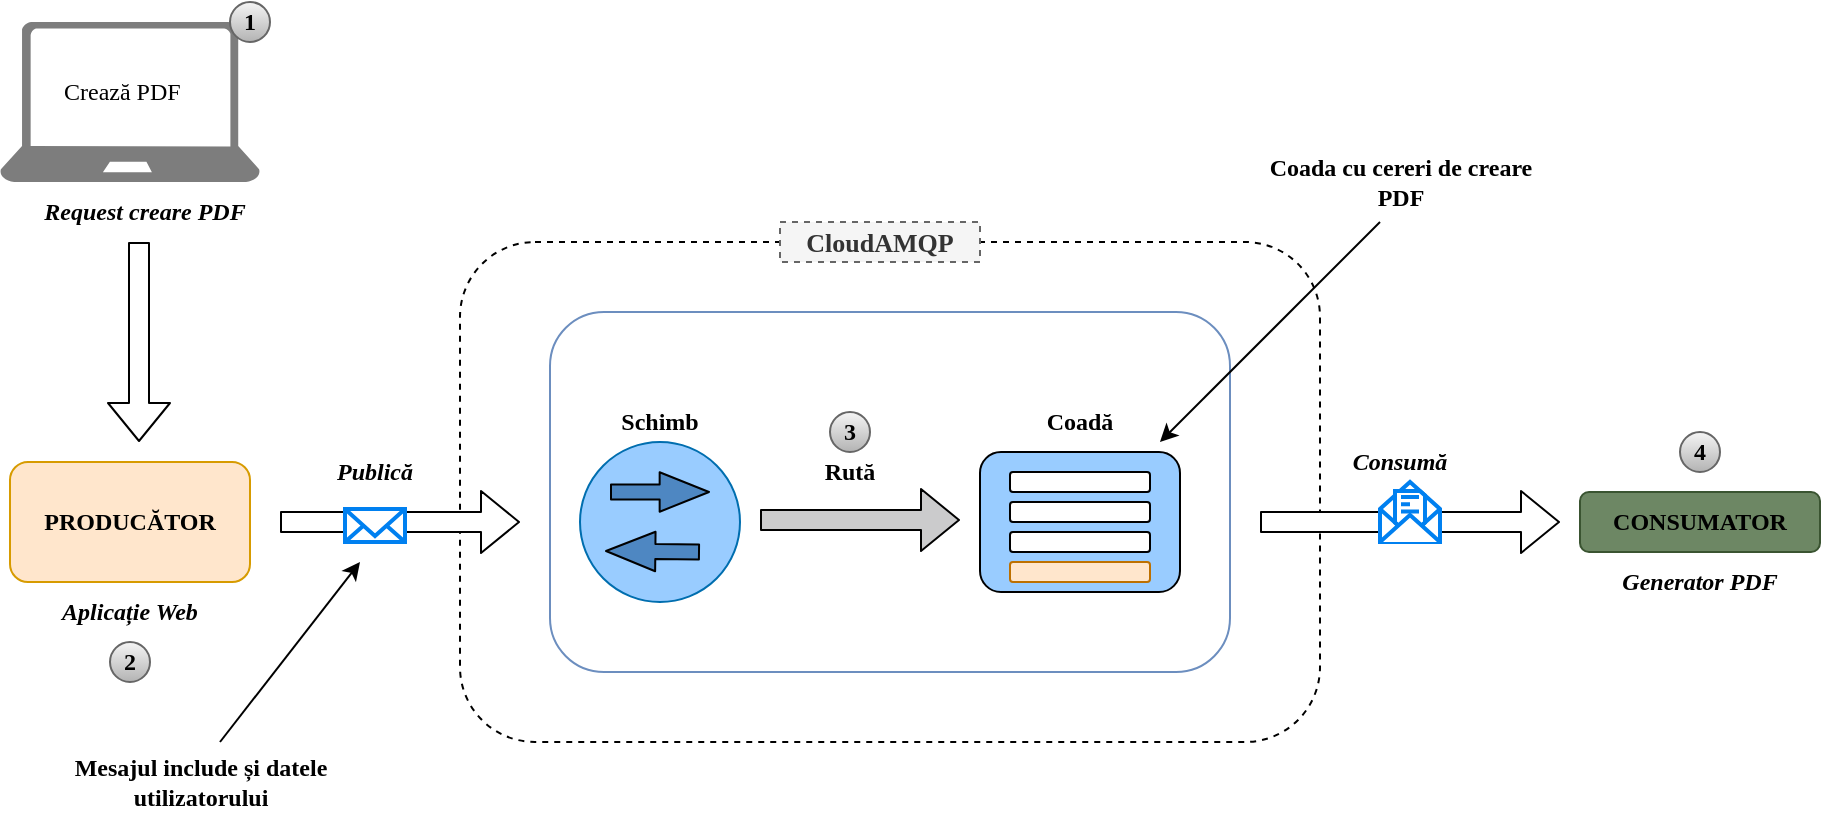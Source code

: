 <mxfile version="10.6.3" type="device"><diagram id="6NS3R0SwIzEwgv2dKqew" name="Page-1"><mxGraphModel dx="1162" dy="631" grid="1" gridSize="10" guides="1" tooltips="1" connect="1" arrows="1" fold="1" page="1" pageScale="1" pageWidth="850" pageHeight="1100" math="0" shadow="0"><root><mxCell id="0"/><mxCell id="1" parent="0"/><mxCell id="zAg-bM9P1likUsVJNdzD-1" value="" style="shadow=0;dashed=0;html=1;strokeColor=none;labelPosition=center;verticalLabelPosition=bottom;verticalAlign=top;align=center;shape=mxgraph.azure.laptop;fillColor=#7D7D7D;" parent="1" vertex="1"><mxGeometry x="110" y="140" width="130" height="80" as="geometry"/></mxCell><mxCell id="zAg-bM9P1likUsVJNdzD-3" value="&lt;font face=&quot;Verdana&quot;&gt;Crează PDF&lt;/font&gt;" style="text;html=1;resizable=0;points=[];autosize=1;align=left;verticalAlign=top;spacingTop=-4;rounded=0;" parent="1" vertex="1"><mxGeometry x="140" y="165" width="80" height="20" as="geometry"/></mxCell><mxCell id="zAg-bM9P1likUsVJNdzD-4" value="" style="shape=image;html=1;verticalAlign=top;verticalLabelPosition=bottom;labelBackgroundColor=#ffffff;imageAspect=0;aspect=fixed;image=https://cdn2.iconfinder.com/data/icons/font-awesome/1792/hand-pointer-o-128.png;rounded=0;rotation=-15;" parent="1" vertex="1"><mxGeometry x="195" y="180" width="25" height="25" as="geometry"/></mxCell><mxCell id="zAg-bM9P1likUsVJNdzD-5" value="&lt;b&gt;&lt;font face=&quot;Verdana&quot;&gt;PRODUCĂTOR&lt;/font&gt;&lt;/b&gt;" style="rounded=1;whiteSpace=wrap;html=1;fillColor=#ffe6cc;strokeColor=#d79b00;" parent="1" vertex="1"><mxGeometry x="115" y="360" width="120" height="60" as="geometry"/></mxCell><mxCell id="zAg-bM9P1likUsVJNdzD-6" value="" style="shape=flexArrow;endArrow=classic;html=1;" parent="1" edge="1"><mxGeometry width="50" height="50" relative="1" as="geometry"><mxPoint x="179.5" y="250" as="sourcePoint"/><mxPoint x="179.5" y="350" as="targetPoint"/></mxGeometry></mxCell><mxCell id="zAg-bM9P1likUsVJNdzD-7" value="&lt;i&gt;&lt;b&gt;&lt;font face=&quot;Verdana&quot;&gt;Request creare PDF&lt;/font&gt;&lt;/b&gt;&lt;/i&gt;" style="text;html=1;strokeColor=none;fillColor=none;align=center;verticalAlign=middle;whiteSpace=wrap;rounded=0;" parent="1" vertex="1"><mxGeometry x="115" y="220" width="135" height="30" as="geometry"/></mxCell><mxCell id="zAg-bM9P1likUsVJNdzD-8" value="&lt;b&gt;&lt;i&gt;&lt;font face=&quot;Verdana&quot;&gt;Aplicație Web&lt;/font&gt;&lt;/i&gt;&lt;/b&gt;" style="text;html=1;strokeColor=none;fillColor=none;align=center;verticalAlign=middle;whiteSpace=wrap;rounded=0;" parent="1" vertex="1"><mxGeometry x="115" y="420" width="120" height="30" as="geometry"/></mxCell><mxCell id="zAg-bM9P1likUsVJNdzD-10" value="" style="rounded=1;whiteSpace=wrap;html=1;dashed=1;" parent="1" vertex="1"><mxGeometry x="340" y="250" width="430" height="250" as="geometry"/></mxCell><mxCell id="zAg-bM9P1likUsVJNdzD-9" value="" style="rounded=1;whiteSpace=wrap;html=1;fillColor=#FFFFFF;strokeColor=#6c8ebf;" parent="1" vertex="1"><mxGeometry x="385" y="285" width="340" height="180" as="geometry"/></mxCell><mxCell id="zAg-bM9P1likUsVJNdzD-11" value="&lt;b&gt;&lt;font style=&quot;font-size: 13px&quot; face=&quot;Verdana&quot;&gt;CloudAMQP&lt;/font&gt;&lt;/b&gt;" style="text;html=1;align=center;verticalAlign=middle;whiteSpace=wrap;rounded=0;dashed=1;fillColor=#f5f5f5;strokeColor=#666666;fontColor=#333333;" parent="1" vertex="1"><mxGeometry x="500" y="240" width="100" height="20" as="geometry"/></mxCell><mxCell id="zAg-bM9P1likUsVJNdzD-12" value="" style="shape=flexArrow;endArrow=classic;html=1;fillColor=#ffffff;" parent="1" edge="1"><mxGeometry width="50" height="50" relative="1" as="geometry"><mxPoint x="250" y="390" as="sourcePoint"/><mxPoint x="370" y="390" as="targetPoint"/></mxGeometry></mxCell><mxCell id="zAg-bM9P1likUsVJNdzD-16" value="&lt;i&gt;&lt;b&gt;&lt;font face=&quot;Verdana&quot;&gt;Publică&lt;/font&gt;&lt;/b&gt;&lt;/i&gt;" style="text;html=1;strokeColor=none;fillColor=none;align=center;verticalAlign=middle;whiteSpace=wrap;rounded=0;" parent="1" vertex="1"><mxGeometry x="230" y="350" width="135" height="30" as="geometry"/></mxCell><mxCell id="_ZTa0NqBR1j19VUFyxK8-1" value="" style="ellipse;whiteSpace=wrap;html=1;aspect=fixed;fillColor=#99CCFF;strokeColor=#006EAF;fontColor=#ffffff;" vertex="1" parent="1"><mxGeometry x="400" y="350" width="80" height="80" as="geometry"/></mxCell><mxCell id="_ZTa0NqBR1j19VUFyxK8-2" value="" style="shape=flexArrow;endArrow=classic;html=1;width=7.5;endSize=7.892;endWidth=11.25;fillColor=#4E87C2;" edge="1" parent="1"><mxGeometry width="50" height="50" relative="1" as="geometry"><mxPoint x="415" y="375" as="sourcePoint"/><mxPoint x="465" y="375" as="targetPoint"/></mxGeometry></mxCell><mxCell id="_ZTa0NqBR1j19VUFyxK8-3" value="" style="shape=flexArrow;endArrow=classic;html=1;width=7.5;endSize=7.892;endWidth=11.25;fillColor=#4E87C2;gradientColor=none;" edge="1" parent="1"><mxGeometry width="50" height="50" relative="1" as="geometry"><mxPoint x="460" y="405" as="sourcePoint"/><mxPoint x="412.5" y="404.5" as="targetPoint"/></mxGeometry></mxCell><mxCell id="_ZTa0NqBR1j19VUFyxK8-4" value="" style="shape=flexArrow;endArrow=classic;html=1;fillColor=#CBCBCC;" edge="1" parent="1"><mxGeometry width="50" height="50" relative="1" as="geometry"><mxPoint x="490" y="389" as="sourcePoint"/><mxPoint x="590" y="389" as="targetPoint"/></mxGeometry></mxCell><mxCell id="_ZTa0NqBR1j19VUFyxK8-5" value="" style="rounded=1;whiteSpace=wrap;html=1;fillColor=#99CCFF;" vertex="1" parent="1"><mxGeometry x="600" y="355" width="100" height="70" as="geometry"/></mxCell><mxCell id="_ZTa0NqBR1j19VUFyxK8-6" value="" style="rounded=1;whiteSpace=wrap;html=1;fillColor=#ffffff;" vertex="1" parent="1"><mxGeometry x="615" y="365" width="70" height="10" as="geometry"/></mxCell><mxCell id="_ZTa0NqBR1j19VUFyxK8-10" value="" style="rounded=1;whiteSpace=wrap;html=1;fillColor=#ffffff;" vertex="1" parent="1"><mxGeometry x="615" y="380" width="70" height="10" as="geometry"/></mxCell><mxCell id="_ZTa0NqBR1j19VUFyxK8-13" value="" style="rounded=1;whiteSpace=wrap;html=1;fillColor=#ffffff;" vertex="1" parent="1"><mxGeometry x="615" y="395" width="70" height="10" as="geometry"/></mxCell><mxCell id="_ZTa0NqBR1j19VUFyxK8-14" value="" style="rounded=1;whiteSpace=wrap;html=1;fillColor=#FFE6cc;strokeColor=#BD7000;fontColor=#ffffff;" vertex="1" parent="1"><mxGeometry x="615" y="410" width="70" height="10" as="geometry"/></mxCell><mxCell id="_ZTa0NqBR1j19VUFyxK8-16" value="&lt;span&gt;&lt;b&gt;&lt;font face=&quot;Verdana&quot;&gt;Coadă&lt;/font&gt;&lt;/b&gt;&lt;/span&gt;" style="text;html=1;strokeColor=none;fillColor=none;align=center;verticalAlign=middle;whiteSpace=wrap;rounded=0;" vertex="1" parent="1"><mxGeometry x="630" y="330" width="40" height="20" as="geometry"/></mxCell><mxCell id="_ZTa0NqBR1j19VUFyxK8-18" value="&lt;b&gt;&lt;font face=&quot;Verdana&quot;&gt;Rută&lt;/font&gt;&lt;/b&gt;" style="text;html=1;strokeColor=none;fillColor=none;align=center;verticalAlign=middle;whiteSpace=wrap;rounded=0;" vertex="1" parent="1"><mxGeometry x="515" y="355" width="40" height="20" as="geometry"/></mxCell><mxCell id="_ZTa0NqBR1j19VUFyxK8-19" value="&lt;b&gt;&lt;font face=&quot;Verdana&quot;&gt;Schimb&lt;/font&gt;&lt;/b&gt;" style="text;html=1;strokeColor=none;fillColor=none;align=center;verticalAlign=middle;whiteSpace=wrap;rounded=0;" vertex="1" parent="1"><mxGeometry x="420" y="330" width="40" height="20" as="geometry"/></mxCell><mxCell id="_ZTa0NqBR1j19VUFyxK8-20" value="" style="shape=flexArrow;endArrow=classic;html=1;fillColor=#ffffff;" edge="1" parent="1"><mxGeometry width="50" height="50" relative="1" as="geometry"><mxPoint x="740" y="390" as="sourcePoint"/><mxPoint x="890" y="390" as="targetPoint"/></mxGeometry></mxCell><mxCell id="_ZTa0NqBR1j19VUFyxK8-21" value="" style="html=1;verticalLabelPosition=bottom;align=center;labelBackgroundColor=#ffffff;verticalAlign=top;strokeWidth=2;strokeColor=#0080F0;fillColor=#ffffff;shadow=0;dashed=0;shape=mxgraph.ios7.icons.envelope_(message);" vertex="1" parent="1"><mxGeometry x="800" y="370" width="30" height="30" as="geometry"/></mxCell><mxCell id="_ZTa0NqBR1j19VUFyxK8-24" value="" style="html=1;verticalLabelPosition=bottom;align=center;labelBackgroundColor=#ffffff;verticalAlign=top;strokeWidth=2;strokeColor=#0080F0;fillColor=#ffffff;shadow=0;dashed=0;shape=mxgraph.ios7.icons.mail;" vertex="1" parent="1"><mxGeometry x="282.5" y="383.5" width="30" height="16.5" as="geometry"/></mxCell><mxCell id="_ZTa0NqBR1j19VUFyxK8-25" value="&lt;i&gt;&lt;b&gt;&lt;font face=&quot;Verdana&quot;&gt;Consumă&lt;/font&gt;&lt;/b&gt;&lt;/i&gt;" style="text;html=1;strokeColor=none;fillColor=none;align=center;verticalAlign=middle;whiteSpace=wrap;rounded=0;" vertex="1" parent="1"><mxGeometry x="790" y="350" width="40" height="20" as="geometry"/></mxCell><mxCell id="_ZTa0NqBR1j19VUFyxK8-26" value="&lt;font face=&quot;Verdana&quot; color=&quot;#000000&quot;&gt;&lt;b&gt;CONSUMATOR&lt;/b&gt;&lt;/font&gt;" style="rounded=1;whiteSpace=wrap;html=1;fillColor=#6d8764;strokeColor=#3A5431;fontColor=#ffffff;" vertex="1" parent="1"><mxGeometry x="900" y="375" width="120" height="30" as="geometry"/></mxCell><mxCell id="_ZTa0NqBR1j19VUFyxK8-28" value="" style="shape=image;verticalLabelPosition=bottom;labelBackgroundColor=#ffffff;verticalAlign=top;aspect=fixed;imageAspect=0;image=https://encrypted-tbn0.gstatic.com/images?q=tbn:ANd9GcRxePdFeT2ZMQWmH1yoJ8qKBGzcDYLm7c0rh98nly5u-yL7YZcF;" vertex="1" parent="1"><mxGeometry x="505" y="300" width="90" height="17" as="geometry"/></mxCell><mxCell id="_ZTa0NqBR1j19VUFyxK8-29" value="&lt;b&gt;&lt;i&gt;&lt;font face=&quot;Verdana&quot;&gt;Generator PDF&lt;/font&gt;&lt;/i&gt;&lt;/b&gt;" style="text;html=1;strokeColor=none;fillColor=none;align=center;verticalAlign=middle;whiteSpace=wrap;rounded=0;" vertex="1" parent="1"><mxGeometry x="900" y="405" width="120" height="30" as="geometry"/></mxCell><mxCell id="_ZTa0NqBR1j19VUFyxK8-31" value="" style="endArrow=classic;html=1;fillColor=none;gradientColor=none;" edge="1" parent="1"><mxGeometry width="50" height="50" relative="1" as="geometry"><mxPoint x="220" y="500" as="sourcePoint"/><mxPoint x="290" y="410" as="targetPoint"/></mxGeometry></mxCell><mxCell id="_ZTa0NqBR1j19VUFyxK8-32" value="&lt;b&gt;&lt;font face=&quot;Verdana&quot;&gt;Mesajul include&amp;nbsp;&lt;span&gt;și datele utilizatorului&lt;/span&gt;&lt;/font&gt;&lt;/b&gt;" style="text;html=1;strokeColor=none;fillColor=none;align=center;verticalAlign=middle;whiteSpace=wrap;rounded=0;" vertex="1" parent="1"><mxGeometry x="140" y="510" width="141" height="20" as="geometry"/></mxCell><mxCell id="_ZTa0NqBR1j19VUFyxK8-33" value="" style="endArrow=classic;html=1;fillColor=none;gradientColor=none;" edge="1" parent="1"><mxGeometry width="50" height="50" relative="1" as="geometry"><mxPoint x="800" y="240" as="sourcePoint"/><mxPoint x="690" y="350" as="targetPoint"/></mxGeometry></mxCell><mxCell id="_ZTa0NqBR1j19VUFyxK8-34" value="&lt;font face=&quot;Verdana&quot;&gt;&lt;b&gt;Coada cu cereri de creare PDF&lt;/b&gt;&lt;/font&gt;&lt;br&gt;" style="text;html=1;strokeColor=none;fillColor=none;align=center;verticalAlign=middle;whiteSpace=wrap;rounded=0;" vertex="1" parent="1"><mxGeometry x="739.5" y="210" width="141" height="20" as="geometry"/></mxCell><mxCell id="_ZTa0NqBR1j19VUFyxK8-35" value="&lt;font face=&quot;Verdana&quot;&gt;&lt;b&gt;1&lt;/b&gt;&lt;/font&gt;" style="ellipse;whiteSpace=wrap;html=1;aspect=fixed;fillColor=#f5f5f5;gradientColor=#b3b3b3;strokeColor=#666666;" vertex="1" parent="1"><mxGeometry x="225" y="130" width="20" height="20" as="geometry"/></mxCell><mxCell id="_ZTa0NqBR1j19VUFyxK8-39" value="&lt;font face=&quot;Verdana&quot;&gt;&lt;b&gt;2&lt;/b&gt;&lt;/font&gt;" style="ellipse;whiteSpace=wrap;html=1;aspect=fixed;fillColor=#f5f5f5;gradientColor=#b3b3b3;strokeColor=#666666;" vertex="1" parent="1"><mxGeometry x="165" y="450" width="20" height="20" as="geometry"/></mxCell><mxCell id="_ZTa0NqBR1j19VUFyxK8-40" value="&lt;font face=&quot;Verdana&quot;&gt;&lt;b&gt;3&lt;/b&gt;&lt;/font&gt;" style="ellipse;whiteSpace=wrap;html=1;aspect=fixed;fillColor=#f5f5f5;gradientColor=#b3b3b3;strokeColor=#666666;" vertex="1" parent="1"><mxGeometry x="525" y="335" width="20" height="20" as="geometry"/></mxCell><mxCell id="_ZTa0NqBR1j19VUFyxK8-41" value="&lt;font face=&quot;Verdana&quot;&gt;&lt;b&gt;4&lt;/b&gt;&lt;/font&gt;" style="ellipse;whiteSpace=wrap;html=1;aspect=fixed;fillColor=#f5f5f5;gradientColor=#b3b3b3;strokeColor=#666666;" vertex="1" parent="1"><mxGeometry x="950" y="345" width="20" height="20" as="geometry"/></mxCell></root></mxGraphModel></diagram></mxfile>